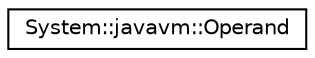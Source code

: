 digraph G
{
  edge [fontname="Helvetica",fontsize="10",labelfontname="Helvetica",labelfontsize="10"];
  node [fontname="Helvetica",fontsize="10",shape=record];
  rankdir="LR";
  Node1 [label="System::javavm::Operand",height=0.2,width=0.4,color="black", fillcolor="white", style="filled",URL="$class_system_1_1javavm_1_1_operand.html"];
}
